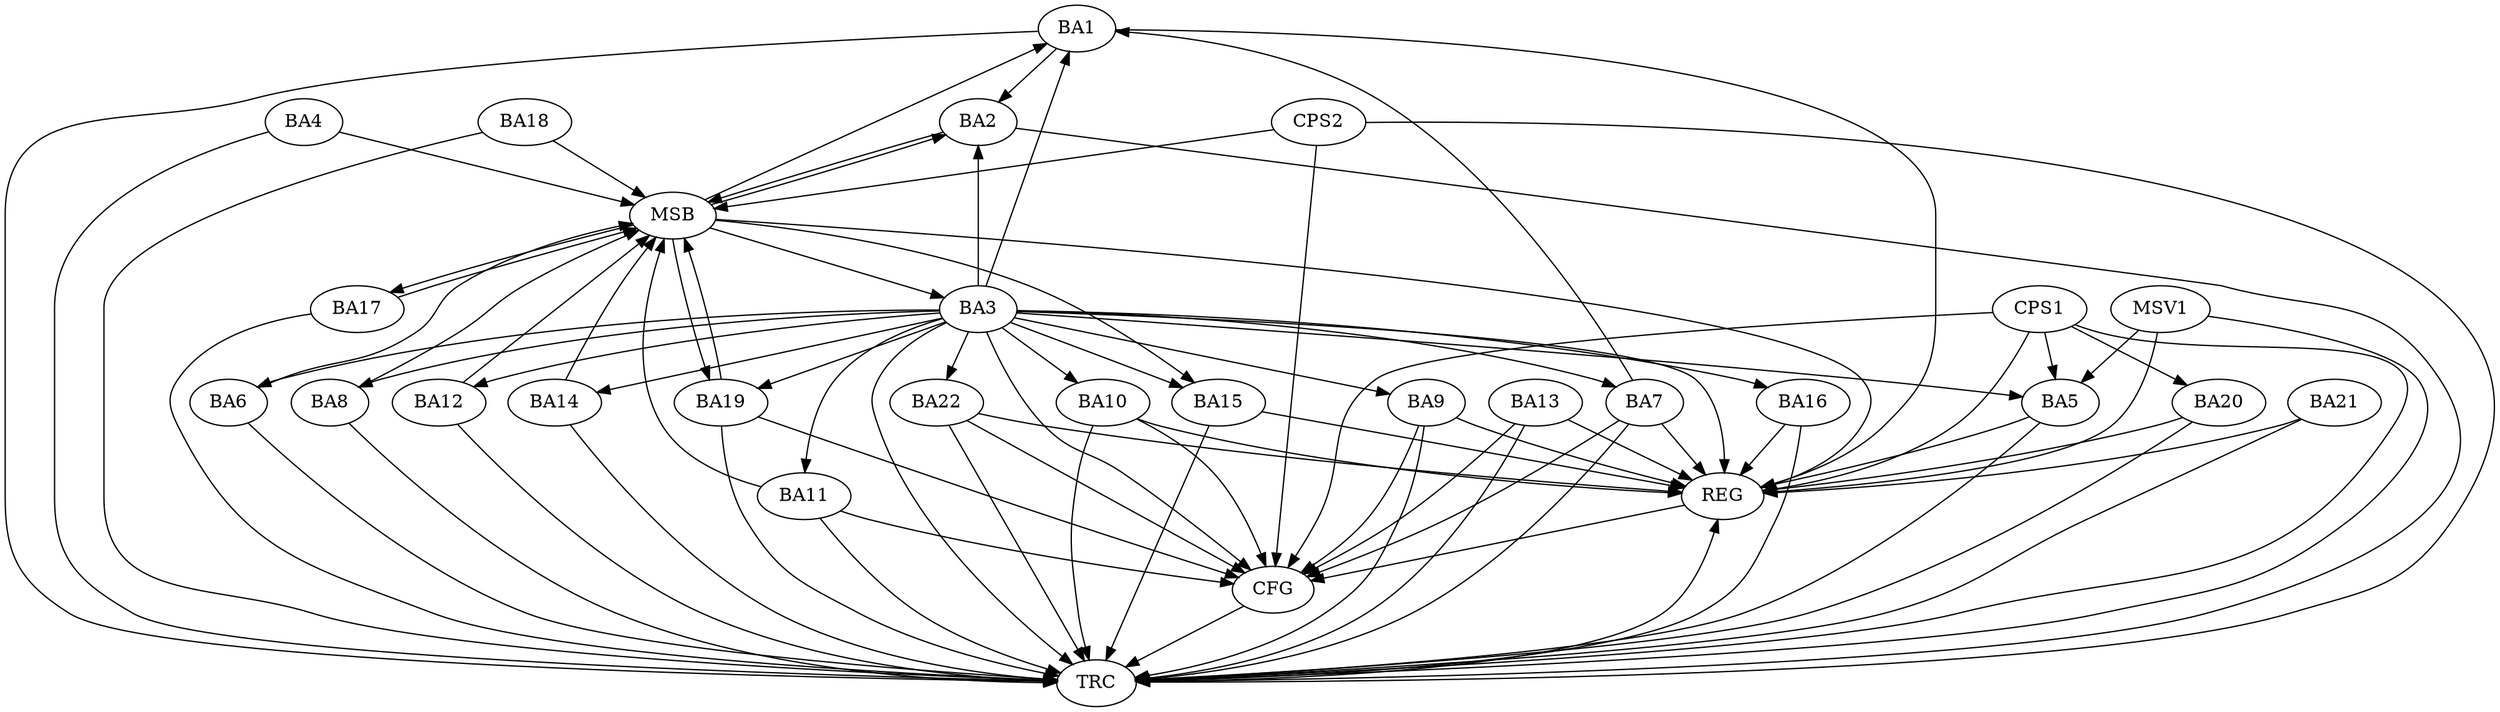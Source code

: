 strict digraph G {
  BA1 [ label="BA1" ];
  BA2 [ label="BA2" ];
  BA3 [ label="BA3" ];
  BA4 [ label="BA4" ];
  BA5 [ label="BA5" ];
  BA6 [ label="BA6" ];
  BA7 [ label="BA7" ];
  BA8 [ label="BA8" ];
  BA9 [ label="BA9" ];
  BA10 [ label="BA10" ];
  BA11 [ label="BA11" ];
  BA12 [ label="BA12" ];
  BA13 [ label="BA13" ];
  BA14 [ label="BA14" ];
  BA15 [ label="BA15" ];
  BA16 [ label="BA16" ];
  BA17 [ label="BA17" ];
  BA18 [ label="BA18" ];
  BA19 [ label="BA19" ];
  BA20 [ label="BA20" ];
  BA21 [ label="BA21" ];
  BA22 [ label="BA22" ];
  CPS1 [ label="CPS1" ];
  CPS2 [ label="CPS2" ];
  REG [ label="REG" ];
  MSB [ label="MSB" ];
  CFG [ label="CFG" ];
  TRC [ label="TRC" ];
  MSV1 [ label="MSV1" ];
  BA1 -> BA2;
  BA3 -> BA1;
  BA7 -> BA1;
  CPS1 -> BA20;
  CPS1 -> BA5;
  BA1 -> REG;
  BA3 -> REG;
  BA5 -> REG;
  BA7 -> REG;
  BA9 -> REG;
  BA10 -> REG;
  BA13 -> REG;
  BA15 -> REG;
  BA16 -> REG;
  BA20 -> REG;
  BA21 -> REG;
  BA22 -> REG;
  CPS1 -> REG;
  BA2 -> MSB;
  MSB -> BA1;
  MSB -> REG;
  BA4 -> MSB;
  BA6 -> MSB;
  MSB -> BA3;
  BA8 -> MSB;
  BA11 -> MSB;
  BA12 -> MSB;
  MSB -> BA2;
  BA14 -> MSB;
  BA17 -> MSB;
  BA18 -> MSB;
  BA19 -> MSB;
  MSB -> BA15;
  CPS2 -> MSB;
  MSB -> BA19;
  MSB -> BA17;
  BA11 -> CFG;
  BA7 -> CFG;
  BA3 -> CFG;
  BA10 -> CFG;
  BA22 -> CFG;
  CPS1 -> CFG;
  BA9 -> CFG;
  BA19 -> CFG;
  BA13 -> CFG;
  CPS2 -> CFG;
  REG -> CFG;
  BA1 -> TRC;
  BA2 -> TRC;
  BA3 -> TRC;
  BA4 -> TRC;
  BA5 -> TRC;
  BA6 -> TRC;
  BA7 -> TRC;
  BA8 -> TRC;
  BA9 -> TRC;
  BA10 -> TRC;
  BA11 -> TRC;
  BA12 -> TRC;
  BA13 -> TRC;
  BA14 -> TRC;
  BA15 -> TRC;
  BA16 -> TRC;
  BA17 -> TRC;
  BA18 -> TRC;
  BA19 -> TRC;
  BA20 -> TRC;
  BA21 -> TRC;
  BA22 -> TRC;
  CPS1 -> TRC;
  CPS2 -> TRC;
  CFG -> TRC;
  TRC -> REG;
  BA3 -> BA2;
  BA3 -> BA15;
  BA3 -> BA22;
  BA3 -> BA16;
  BA3 -> BA11;
  BA3 -> BA7;
  BA3 -> BA19;
  BA3 -> BA10;
  BA3 -> BA6;
  BA3 -> BA12;
  BA3 -> BA5;
  BA3 -> BA14;
  BA3 -> BA8;
  BA3 -> BA9;
  MSV1 -> BA5;
  MSV1 -> REG;
  MSV1 -> TRC;
}
